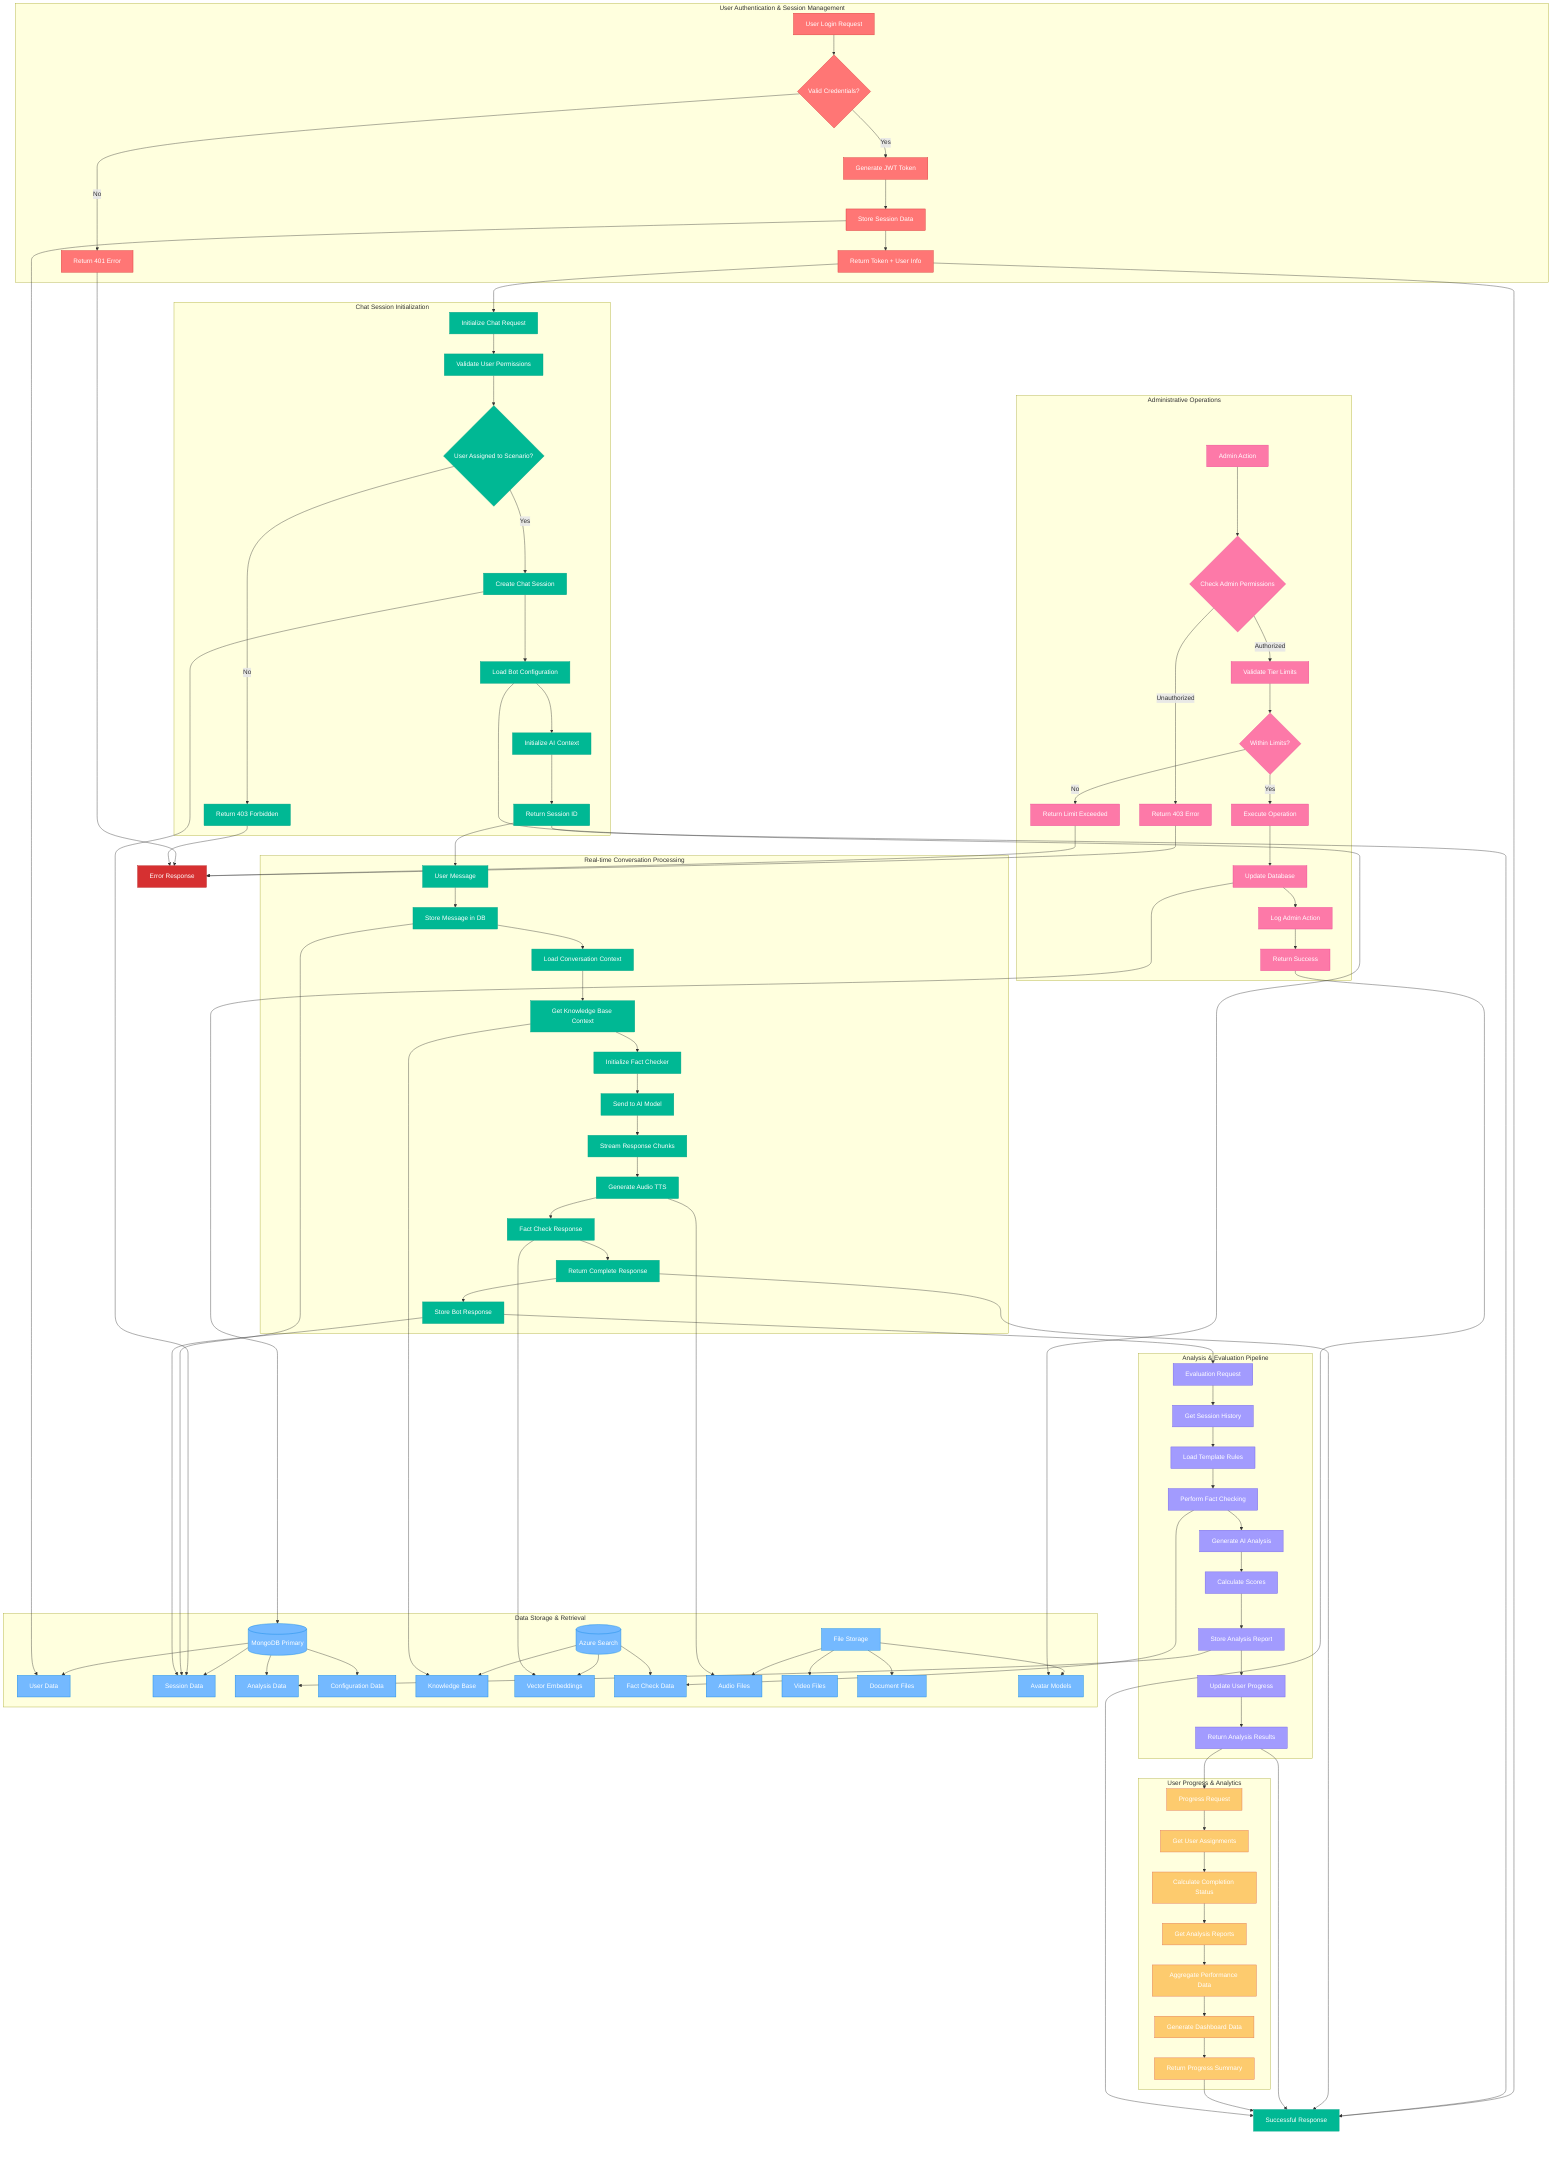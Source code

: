flowchart TD
    subgraph "User Authentication & Session Management"
        A1[User Login Request] --> A2{Valid Credentials?}
        A2 -->|Yes| A3[Generate JWT Token]
        A2 -->|No| A4[Return 401 Error]
        A3 --> A5[Store Session Data]
        A5 --> A6[Return Token + User Info]
    end
    
    subgraph "Chat Session Initialization"
        B1[Initialize Chat Request] --> B2[Validate User Permissions]
        B2 --> B3{User Assigned to Scenario?}
        B3 -->|Yes| B4[Create Chat Session]
        B3 -->|No| B5[Return 403 Forbidden]
        B4 --> B6[Load Bot Configuration]
        B6 --> B7[Initialize AI Context]
        B7 --> B8[Return Session ID]
    end
    
    subgraph "Real-time Conversation Processing"
        C1[User Message] --> C2[Store Message in DB]
        C2 --> C3[Load Conversation Context]
        C3 --> C4[Get Knowledge Base Context]
        C4 --> C5[Initialize Fact Checker]
        C5 --> C6[Send to AI Model]
        C6 --> C7[Stream Response Chunks]
        C7 --> C8[Generate Audio TTS]
        C8 --> C9[Fact Check Response]
        C9 --> C10[Return Complete Response]
        C10 --> C11[Store Bot Response]
    end
    
    subgraph "Analysis & Evaluation Pipeline"
        D1[Evaluation Request] --> D2[Get Session History]
        D2 --> D3[Load Template Rules]
        D3 --> D4[Perform Fact Checking]
        D4 --> D5[Generate AI Analysis]
        D5 --> D6[Calculate Scores]
        D6 --> D7[Store Analysis Report]
        D7 --> D8[Update User Progress]
        D8 --> D9[Return Analysis Results]
    end
    
    subgraph "User Progress & Analytics"
        E1[Progress Request] --> E2[Get User Assignments]
        E2 --> E3[Calculate Completion Status]
        E3 --> E4[Get Analysis Reports]
        E4 --> E5[Aggregate Performance Data]
        E5 --> E6[Generate Dashboard Data]
        E6 --> E7[Return Progress Summary]
    end
    
    subgraph "Administrative Operations"
        F1[Admin Action] --> F2{Check Admin Permissions}
        F2 -->|Authorized| F3[Validate Tier Limits]
        F2 -->|Unauthorized| F4[Return 403 Error]
        F3 --> F5{Within Limits?}
        F5 -->|Yes| F6[Execute Operation]
        F5 -->|No| F7[Return Limit Exceeded]
        F6 --> F8[Update Database]
        F8 --> F9[Log Admin Action]
        F9 --> F10[Return Success]
    end
    
    subgraph "Data Storage & Retrieval"
        G1[(MongoDB Primary)] --> G2[User Data]
        G1 --> G3[Session Data]
        G1 --> G4[Analysis Data]
        G1 --> G5[Configuration Data]
        
        H1[(Azure Search)] --> H2[Knowledge Base]
        H1 --> H3[Vector Embeddings]
        H1 --> H4[Fact Check Data]
        
        I1[File Storage] --> I2[Audio Files]
        I1 --> I3[Video Files]
        I1 --> I4[Document Files]
        I1 --> I5[Avatar Models]
    end
    
    %% Cross-system Data Flow
    A6 --> B1
    B8 --> C1
    C11 --> D1
    D9 --> E1
    
    %% Database Interactions
    A5 --> G2
    B4 --> G3
    C2 --> G3
    C11 --> G3
    D7 --> G4
    F8 --> G1
    
    %% AI Service Interactions
    C4 --> H2
    C9 --> H3
    D4 --> H4
    
    %% File System Interactions
    C8 --> I2
    B6 --> I5
    
    %% Error Handling Flows
    A4 --> ERROR1[Error Response]
    B5 --> ERROR1
    F4 --> ERROR1
    F7 --> ERROR1
    
    %% Success Flows
    A6 --> SUCCESS1[Successful Response]
    B8 --> SUCCESS1
    C10 --> SUCCESS1
    D9 --> SUCCESS1
    E7 --> SUCCESS1
    F10 --> SUCCESS1
    
    %% Styling
    classDef authFlow fill:#ff7675,stroke:#d63031,color:#fff
    classDef chatFlow fill:#00b894,stroke:#00a085,color:#fff
    classDef analysisFlow fill:#a29bfe,stroke:#6c5ce7,color:#fff
    classDef progressFlow fill:#fdcb6e,stroke:#e17055,color:#fff
    classDef adminFlow fill:#fd79a8,stroke:#e84393,color:#fff
    classDef dataStore fill:#74b9ff,stroke:#0984e3,color:#fff
    classDef errorFlow fill:#d63031,stroke:#b71c1c,color:#fff
    classDef successFlow fill:#00b894,stroke:#00a085,color:#fff
    
    class A1,A2,A3,A4,A5,A6 authFlow
    class B1,B2,B3,B4,B5,B6,B7,B8 chatFlow
    class C1,C2,C3,C4,C5,C6,C7,C8,C9,C10,C11 chatFlow
    class D1,D2,D3,D4,D5,D6,D7,D8,D9 analysisFlow
    class E1,E2,E3,E4,E5,E6,E7 progressFlow
    class F1,F2,F3,F4,F5,F6,F7,F8,F9,F10 adminFlow
    class G1,G2,G3,G4,G5,H1,H2,H3,H4,I1,I2,I3,I4,I5 dataStore
    class ERROR1 errorFlow
    class SUCCESS1 successFlow